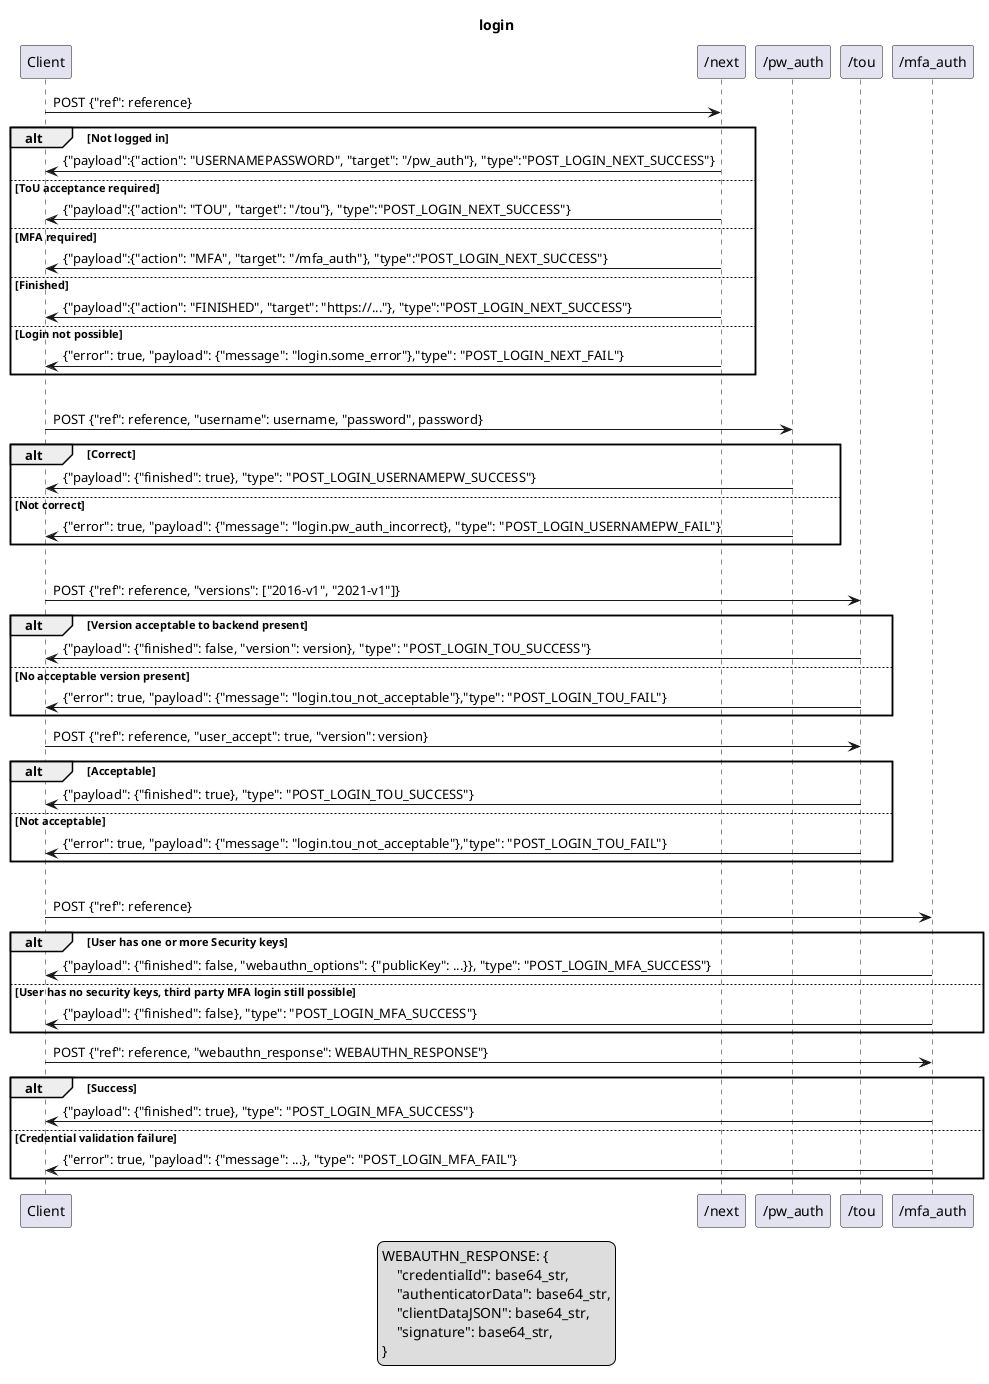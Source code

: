 @startuml
title login

legend
    WEBAUTHN_RESPONSE: {
        "credentialId": base64_str,
        "authenticatorData": base64_str,
        "clientDataJSON": base64_str,
        "signature": base64_str,
    }
end legend

Client->"/next": POST {"ref": reference}
alt Not logged in
    "/next"->Client: {"payload":{"action": "USERNAMEPASSWORD", "target": "/pw_auth"}, "type":"POST_LOGIN_NEXT_SUCCESS"}
else ToU acceptance required
    "/next"->Client: {"payload":{"action": "TOU", "target": "/tou"}, "type":"POST_LOGIN_NEXT_SUCCESS"}
else MFA required
    "/next"->Client: {"payload":{"action": "MFA", "target": "/mfa_auth"}, "type":"POST_LOGIN_NEXT_SUCCESS"}
else Finished
    "/next"->Client: {"payload":{"action": "FINISHED", "target": "https://..."}, "type":"POST_LOGIN_NEXT_SUCCESS"}
else Login not possible
    "/next"->Client: {"error": true, "payload": {"message": "login.some_error"},"type": "POST_LOGIN_NEXT_FAIL"}
end
|||

Client->"/pw_auth": POST {"ref": reference, "username": username, "password", password}
alt Correct
    "/pw_auth"->Client: {"payload": {"finished": true}, "type": "POST_LOGIN_USERNAMEPW_SUCCESS"}
else Not correct
    "/pw_auth"->Client: {"error": true, "payload": {"message": "login.pw_auth_incorrect}, "type": "POST_LOGIN_USERNAMEPW_FAIL"}
end
|||

Client->"/tou": POST {"ref": reference, "versions": ["2016-v1", "2021-v1"]}
alt Version acceptable to backend present
    "/tou"->Client: {"payload": {"finished": false, "version": version}, "type": "POST_LOGIN_TOU_SUCCESS"}
else No acceptable version present
    "/tou"->Client: {"error": true, "payload": {"message": "login.tou_not_acceptable"},"type": "POST_LOGIN_TOU_FAIL"}
end


Client->"/tou": POST {"ref": reference, "user_accept": true, "version": version}
alt Acceptable
    "/tou"->Client: {"payload": {"finished": true}, "type": "POST_LOGIN_TOU_SUCCESS"}
else Not acceptable
    "/tou"->Client: {"error": true, "payload": {"message": "login.tou_not_acceptable"},"type": "POST_LOGIN_TOU_FAIL"}
end
|||

Client->"/mfa_auth": POST {"ref": reference}
alt User has one or more Security keys
    "/mfa_auth"->Client: {"payload": {"finished": false, "webauthn_options": {"publicKey": ...}}, "type": "POST_LOGIN_MFA_SUCCESS"}
else User has no security keys, third party MFA login still possible
    "/mfa_auth"->Client: {"payload": {"finished": false}, "type": "POST_LOGIN_MFA_SUCCESS"}
end

Client->"/mfa_auth": POST {"ref": reference, "webauthn_response": WEBAUTHN_RESPONSE"}
alt Success
    "/mfa_auth"->Client: {"payload": {"finished": true}, "type": "POST_LOGIN_MFA_SUCCESS"}
else Credential validation failure
    "/mfa_auth"->Client: {"error": true, "payload": {"message": ...}, "type": "POST_LOGIN_MFA_FAIL"}
end


@enduml
